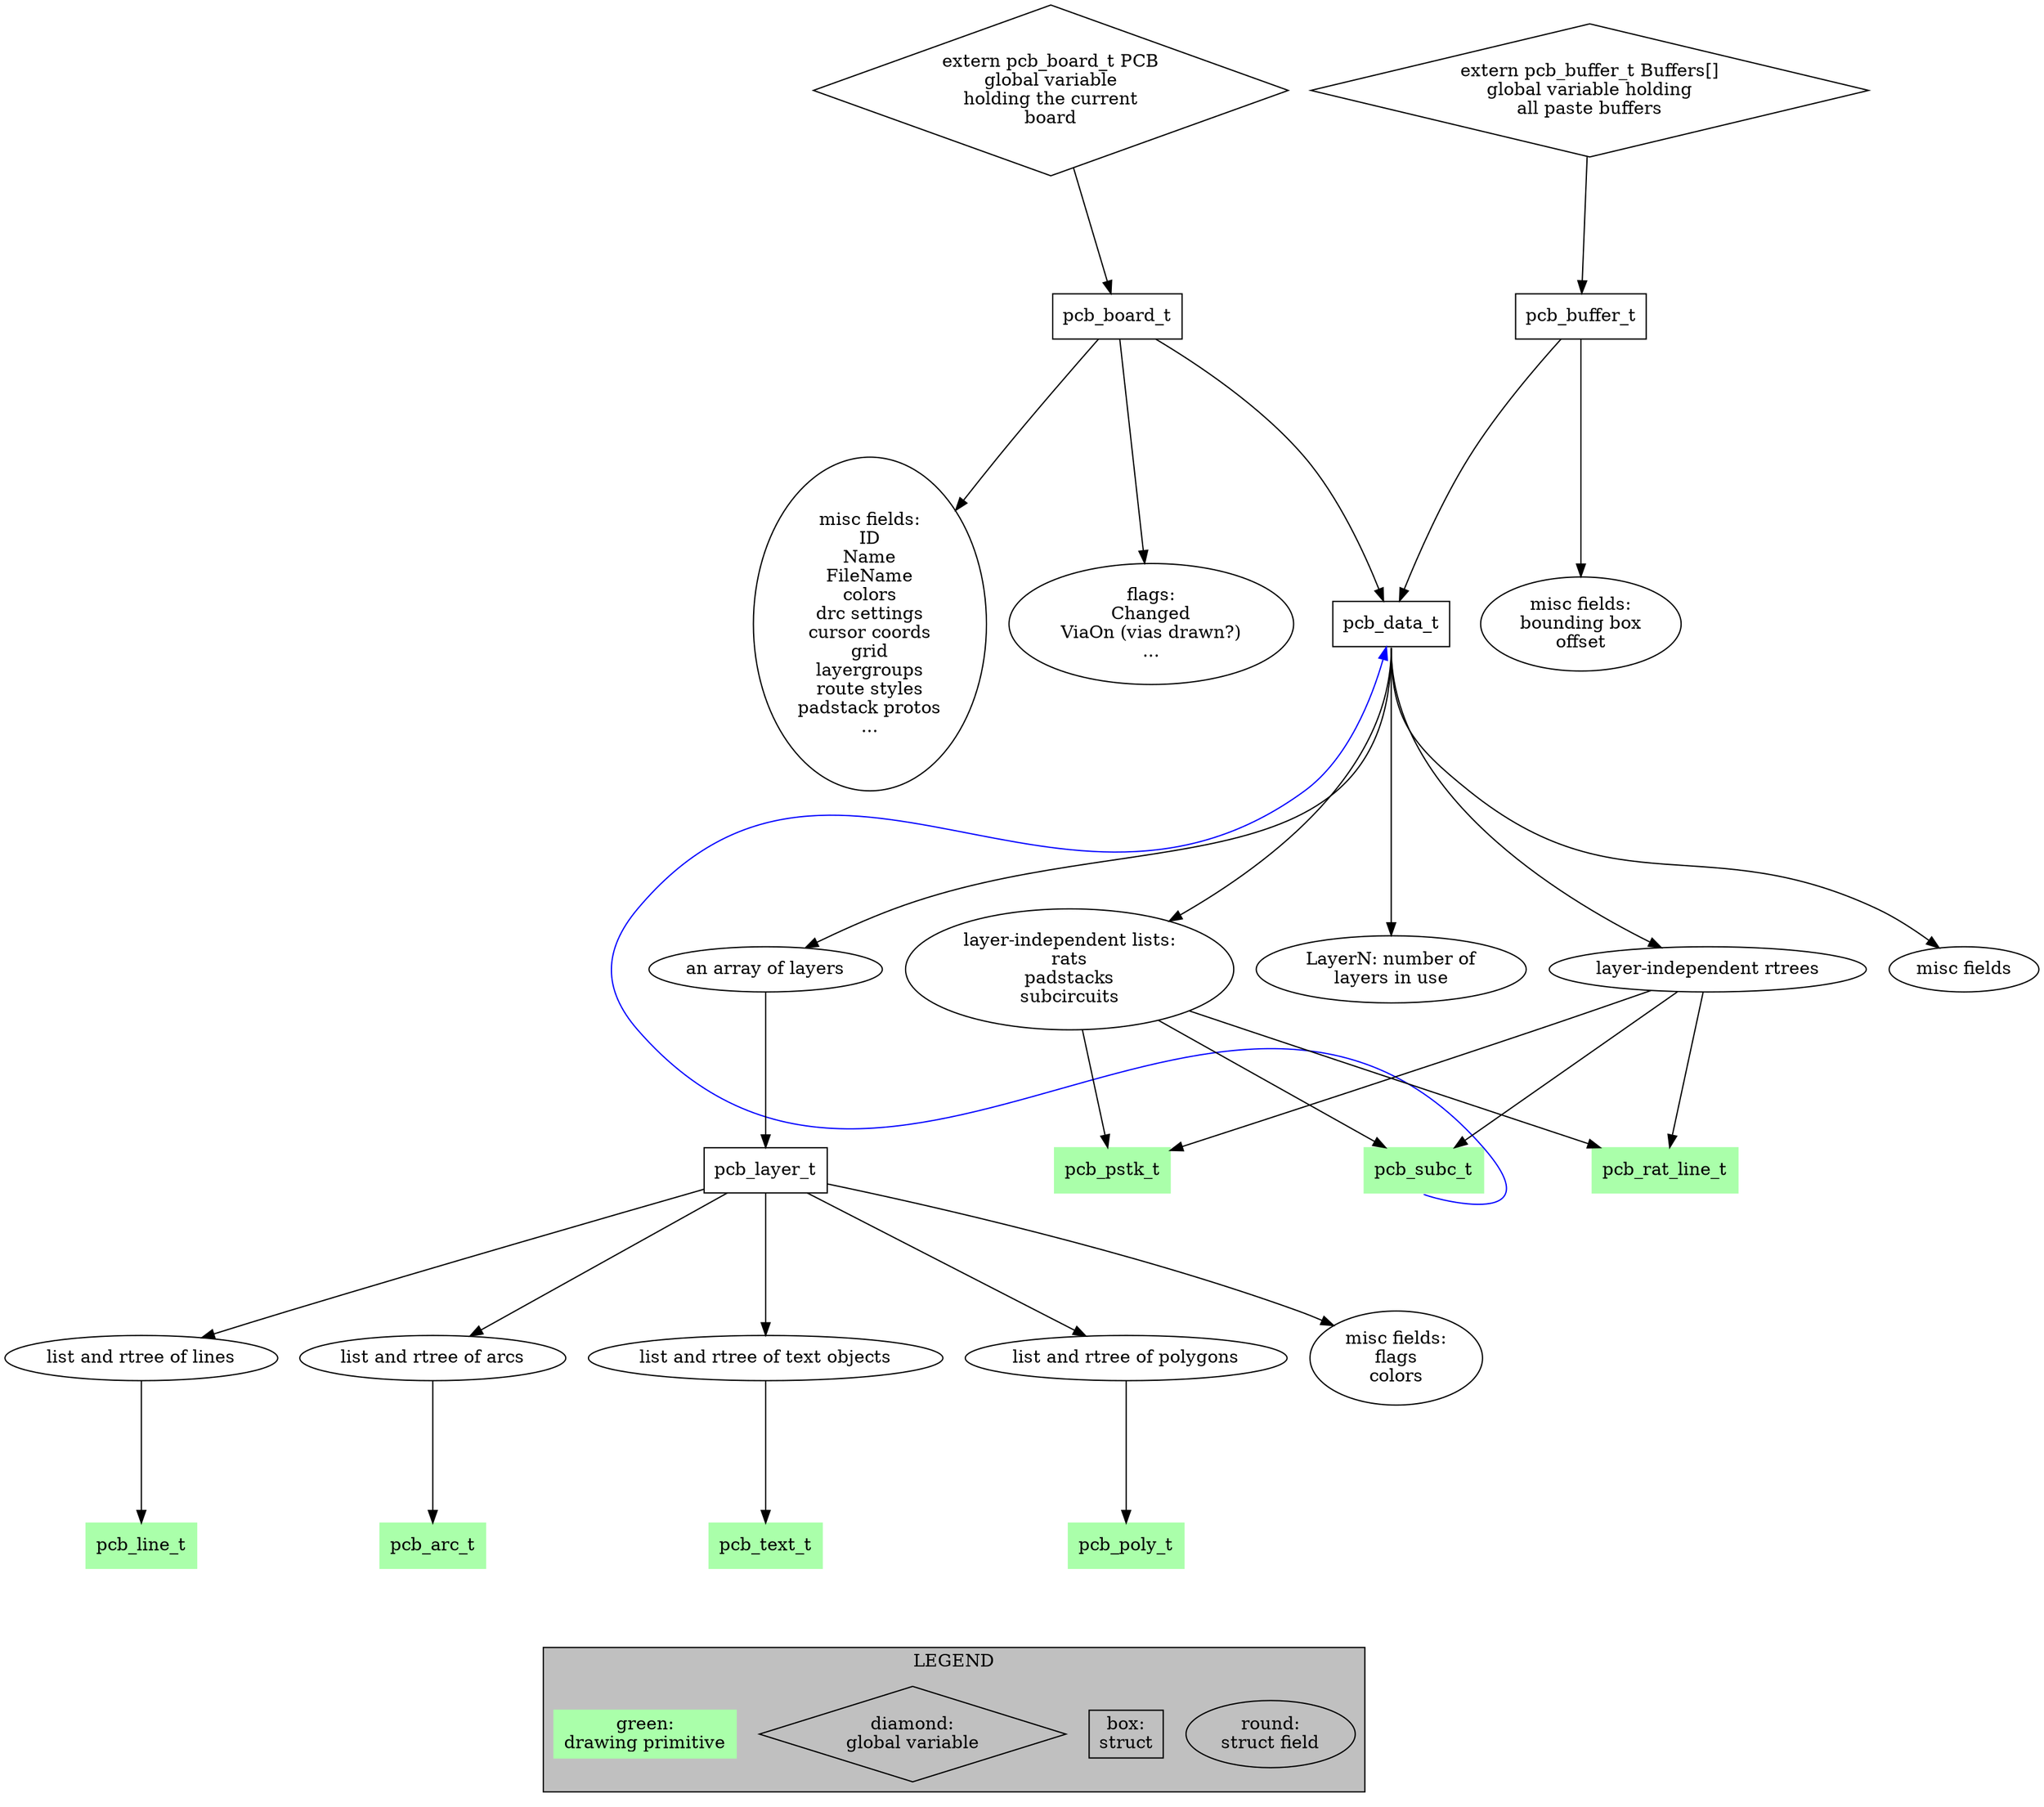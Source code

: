 digraph pcb_data {
	ranksep=1.3
	PCBType_misc [label="misc fields:\nID\nName\nFileName\ncolors\ndrc settings\ncursor coords\ngrid\nlayergroups\nroute styles\npadstack protos\n..."]
	PCBType_flags [label="flags:\nChanged\nViaOn (vias drawn?)\n..."]
	pcb_board_t -> PCBType_misc
	pcb_board_t -> PCBType_flags
	pcb_board_t -> pcb_data_t
	pcb_board_t [shape=box]

	pcb_subc_t [shape=box style=filled color="#aaffaa"]
	pcb_rat_line_t [shape=box style=filled color="#aaffaa"]
	pcb_pstk_t [shape=box style=filled color="#aaffaa"]
	pcb_arc_t [shape=box style=filled color="#aaffaa"]
	pcb_line_t [shape=box style=filled color="#aaffaa"]
	pcb_text_t [shape=box style=filled color="#aaffaa"]
	pcb_poly_t [shape=box style=filled color="#aaffaa"]

	PCB [label="extern pcb_board_t PCB\nglobal variable\nholding the current\nboard" shape=diamond]
	PCB -> pcb_board_t

	Buffers [label="extern pcb_buffer_t Buffers[]\nglobal variable holding\nall paste buffers" shape=diamond]
	Buffers -> pcb_buffer_t

	BufferType_misc [label="misc fields:\nbounding box\noffset"]
	pcb_buffer_t -> BufferType_misc
	pcb_buffer_t -> pcb_data_t
	pcb_buffer_t [shape=box]

	DataType_lists [label="layer-independent lists:\nrats\npadstacks\nsubcircuits"]
	DataType_rtrees [label="layer-independent rtrees"]
	DataType_LayerN [label="LayerN: number of\nlayers in use"]
	DataType_layers [label="an array of layers"]
	DataType_misc [label="misc fields"]

	pcb_data_t -> DataType_misc    [tailport=s]
	pcb_data_t -> DataType_LayerN  [tailport=s]
	pcb_data_t -> DataType_layers  [tailport=s]
	pcb_data_t -> DataType_lists   [tailport=s]
	pcb_data_t -> DataType_rtrees  [tailport=s]
	pcb_data_t [shape=box]

	DataType_layers -> pcb_layer_t

	DataType_lists -> pcb_subc_t
	DataType_rtrees -> pcb_subc_t

	DataType_lists -> pcb_rat_line_t
	DataType_rtrees -> pcb_rat_line_t

	DataType_lists -> pcb_pstk_t
	DataType_rtrees -> pcb_pstk_t

	pcb_subc_t -> pcb_data_t [color=blue constraint=0 tailport=s]

	LayerType_lines [label="list and rtree of lines"]
	LayerType_arcs [label="list and rtree of arcs"]
	LayerType_texts [label="list and rtree of text objects"]
	LayerType_polygons [label="list and rtree of polygons"]
	LayerType_misc [label="misc fields:\nflags\ncolors"]

	LayerType_lines -> pcb_line_t
	LayerType_arcs -> pcb_arc_t
	LayerType_polygons -> pcb_poly_t
	LayerType_texts -> pcb_text_t

	pcb_layer_t -> LayerType_misc
	pcb_layer_t -> LayerType_lines
	pcb_layer_t -> LayerType_arcs
	pcb_layer_t -> LayerType_texts
	pcb_layer_t -> LayerType_polygons
	pcb_layer_t [shape=box]

	subgraph "cluster_1" {
		label="LEGEND"
		style=filled
		bgcolor=grey
		round [label="round:\nstruct field"]
		struct [label="box:\nstruct" shape=box]
		diamond [label="diamond:\nglobal variable" shape=diamond]
		grn [label="green:\ndrawing primitive" shape=box style=filled color="#aaffaa"]

	}

	pcb_poly_t -> struct [style=invis]
}
